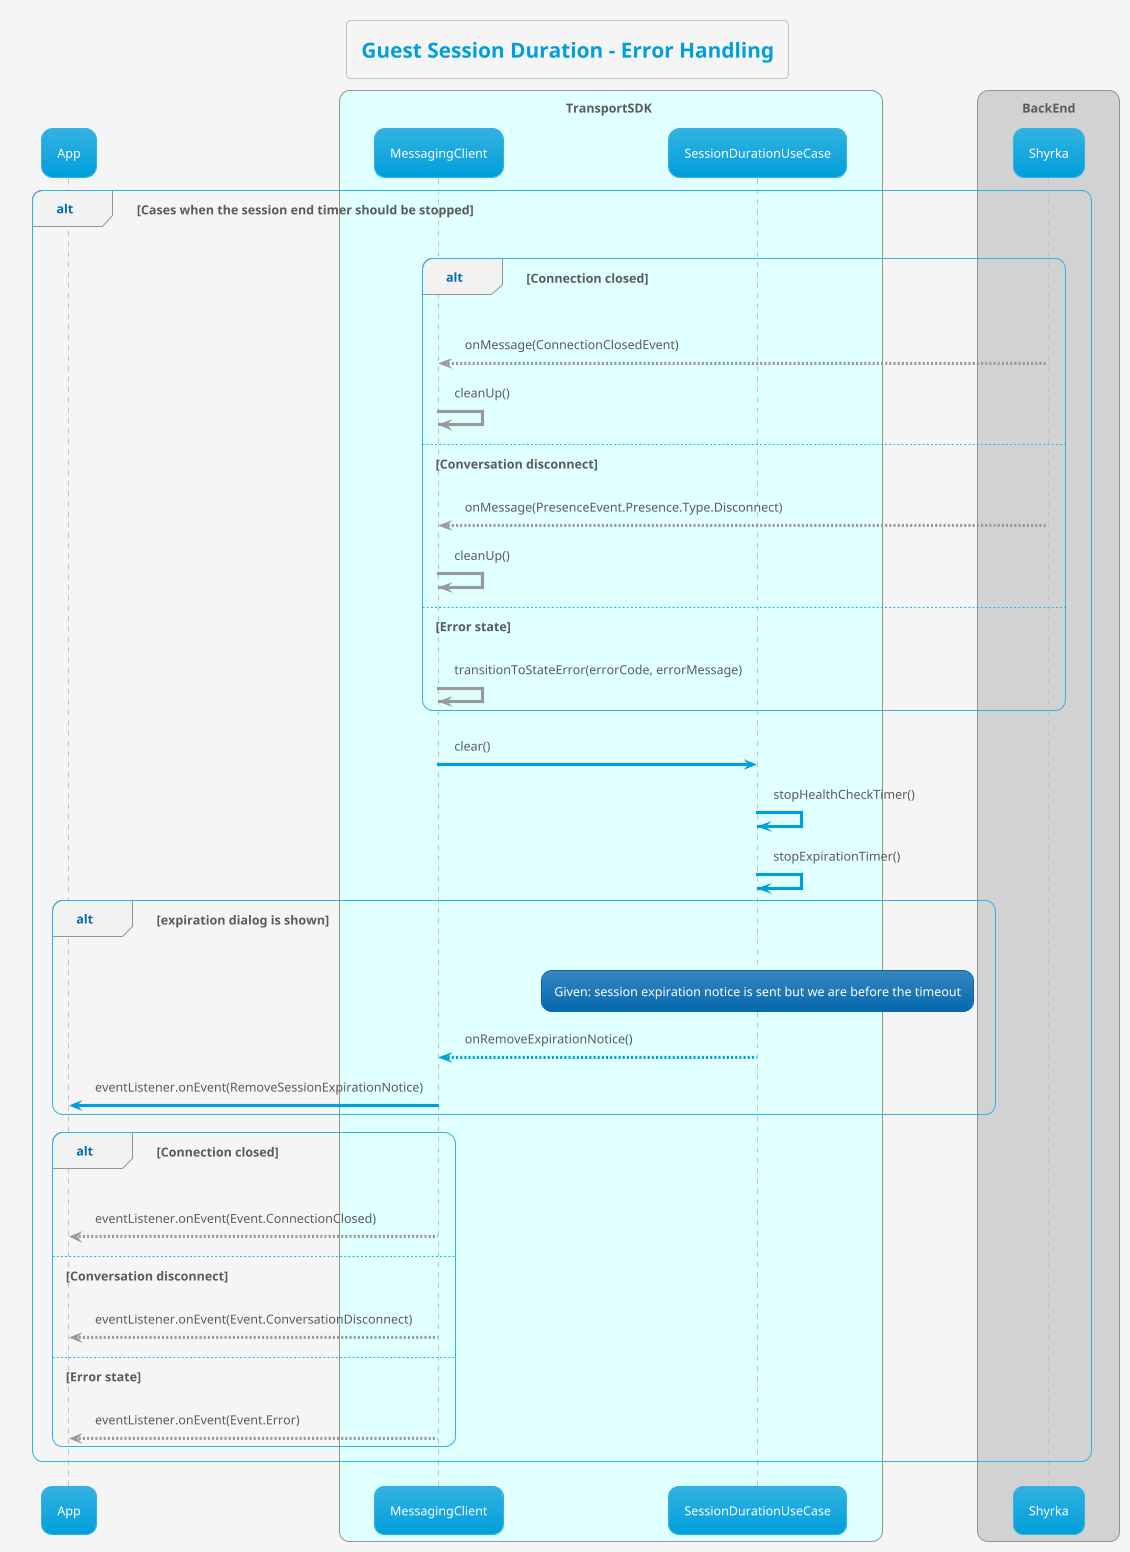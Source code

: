 @startuml
'https://plantuml.com/sequence-diagram

!theme bluegray
!pragma teoz true

skinparam backgroundColor #whitesmoke
title Guest Session Duration - Error Handling

participant App
box TransportSDK #lightcyan
participant MessagingClient
participant SessionDurationUseCase
end box
box BackEnd
participant Shyrka
end box

alt Cases when the session end timer should be stopped
    alt Connection closed
        Shyrka [#999]--> MessagingClient: onMessage(ConnectionClosedEvent)
        MessagingClient [#999]-> MessagingClient: cleanUp()
    else Conversation disconnect
        Shyrka [#999]--> MessagingClient: onMessage(PresenceEvent.Presence.Type.Disconnect)
        MessagingClient [#999]-> MessagingClient: cleanUp()
    else Error state
        MessagingClient [#999]-> MessagingClient: transitionToStateError(errorCode, errorMessage)
    end
    MessagingClient -> SessionDurationUseCase: clear()
    SessionDurationUseCase -> SessionDurationUseCase: stopHealthCheckTimer()
    SessionDurationUseCase -> SessionDurationUseCase: stopExpirationTimer()
    alt expiration dialog is shown
        rnote over SessionDurationUseCase
          Given: session expiration notice is sent but we are before the timeout
        end rnote
        SessionDurationUseCase --> MessagingClient: onRemoveExpirationNotice()
        MessagingClient -> App: eventListener.onEvent(RemoveSessionExpirationNotice)
    end
    alt Connection closed
        MessagingClient [#999]--> App: eventListener.onEvent(Event.ConnectionClosed)
    else Conversation disconnect
        MessagingClient [#999]--> App: eventListener.onEvent(Event.ConversationDisconnect)
    else Error state
        MessagingClient [#999]--> App: eventListener.onEvent(Event.Error)
    end
end
@enduml